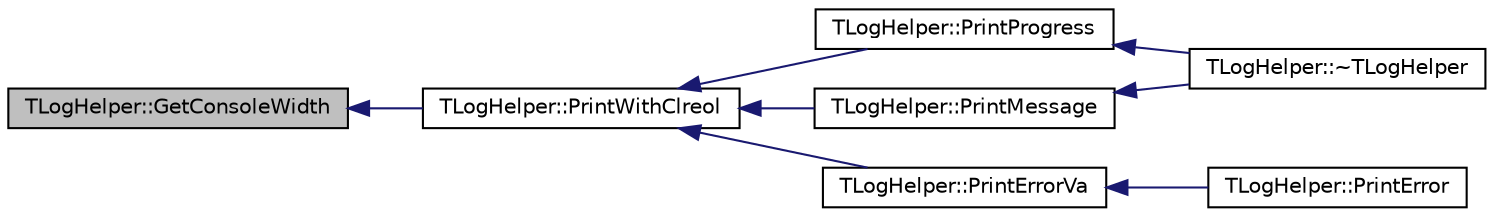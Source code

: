 digraph G
{
  edge [fontname="Helvetica",fontsize="10",labelfontname="Helvetica",labelfontsize="10"];
  node [fontname="Helvetica",fontsize="10",shape=record];
  rankdir="LR";
  Node1 [label="TLogHelper::GetConsoleWidth",height=0.2,width=0.4,color="black", fillcolor="grey75", style="filled" fontcolor="black"];
  Node1 -> Node2 [dir="back",color="midnightblue",fontsize="10",style="solid",fontname="Helvetica"];
  Node2 [label="TLogHelper::PrintWithClreol",height=0.2,width=0.4,color="black", fillcolor="white", style="filled",URL="$class_t_log_helper.html#a0d6932915953c6a40b532f46b4bd314b"];
  Node2 -> Node3 [dir="back",color="midnightblue",fontsize="10",style="solid",fontname="Helvetica"];
  Node3 [label="TLogHelper::PrintProgress",height=0.2,width=0.4,color="black", fillcolor="white", style="filled",URL="$class_t_log_helper.html#afcbda4e3e228de9483fb78812d60d61c"];
  Node3 -> Node4 [dir="back",color="midnightblue",fontsize="10",style="solid",fontname="Helvetica"];
  Node4 [label="TLogHelper::~TLogHelper",height=0.2,width=0.4,color="black", fillcolor="white", style="filled",URL="$class_t_log_helper.html#ae318391b2509fc7196aeeea88d78fefe"];
  Node2 -> Node5 [dir="back",color="midnightblue",fontsize="10",style="solid",fontname="Helvetica"];
  Node5 [label="TLogHelper::PrintMessage",height=0.2,width=0.4,color="black", fillcolor="white", style="filled",URL="$class_t_log_helper.html#ab5db2d575286413f1e74f59835ab3359"];
  Node5 -> Node4 [dir="back",color="midnightblue",fontsize="10",style="solid",fontname="Helvetica"];
  Node2 -> Node6 [dir="back",color="midnightblue",fontsize="10",style="solid",fontname="Helvetica"];
  Node6 [label="TLogHelper::PrintErrorVa",height=0.2,width=0.4,color="black", fillcolor="white", style="filled",URL="$class_t_log_helper.html#aa68e74f8f2410eda0543dac5187b5467"];
  Node6 -> Node7 [dir="back",color="midnightblue",fontsize="10",style="solid",fontname="Helvetica"];
  Node7 [label="TLogHelper::PrintError",height=0.2,width=0.4,color="black", fillcolor="white", style="filled",URL="$class_t_log_helper.html#a9b89cc796cb7820b101f064f445b6a15"];
}
